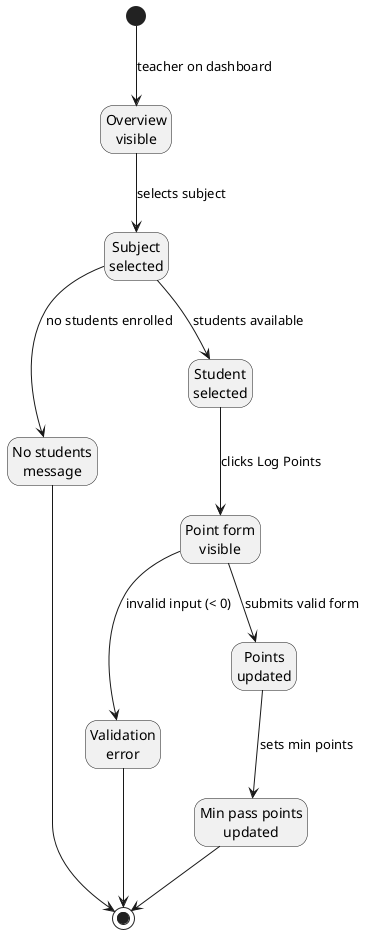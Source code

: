 @startuml ManageStudentActivityStates
hide empty description

state "Overview\nvisible" as Overview
state "Subject\nselected" as SubjectSelected
state "No students\nmessage" as NoStudents
state "Student\nselected" as StudentSelected
state "Point form\nvisible" as PointForm
state "Validation\nerror" as ValidationError
state "Points\nupdated" as PointsUpdated
state "Min pass points\nupdated" as MinPointsSet

[*] --> Overview : teacher on dashboard

Overview --> SubjectSelected : selects subject

SubjectSelected --> NoStudents : no students enrolled
SubjectSelected --> StudentSelected : students available

StudentSelected --> PointForm : clicks Log Points

PointForm --> PointsUpdated : submits valid form
PointForm --> ValidationError : invalid input (< 0)

PointsUpdated --> MinPointsSet : sets min points
MinPointsSet --> [*]

ValidationError --> [*]
NoStudents --> [*]
@enduml

